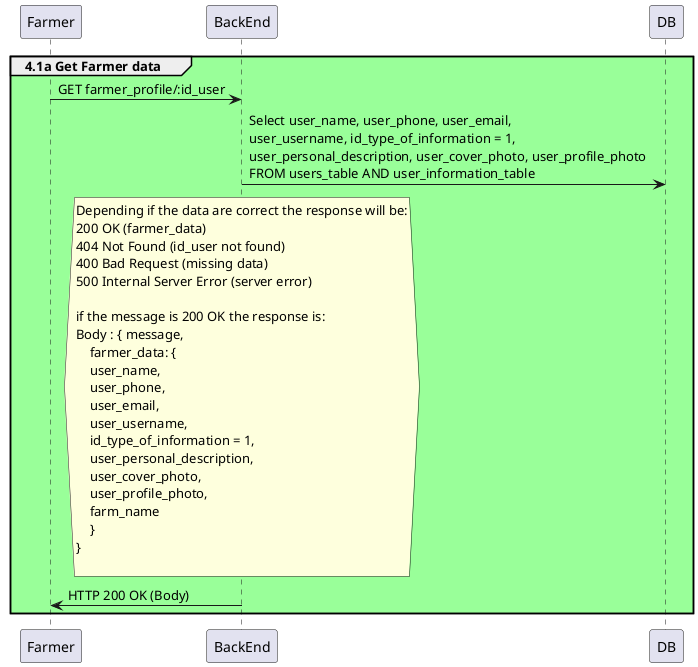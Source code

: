 @startuml

group #99FF99 4.1a Get Farmer data

    Farmer -> BackEnd:  GET farmer_profile/:id_user

    BackEnd -> DB: Select user_name, user_phone, user_email, \nuser_username, id_type_of_information = 1, \nuser_personal_description, user_cover_photo, user_profile_photo \nFROM users_table AND user_information_table

    hnote over BackEnd
        Depending if the data are correct the response will be:
        200 OK (farmer_data)
        404 Not Found (id_user not found)
        400 Bad Request (missing data)
        500 Internal Server Error (server error)

        if the message is 200 OK the response is:
        Body : { message,
            farmer_data: {
            user_name,
            user_phone,
            user_email,
            user_username,  
            id_type_of_information = 1,
            user_personal_description,
            user_cover_photo,
            user_profile_photo, 
            farm_name
            } 
        }

    endnote

    BackEnd -> Farmer: HTTP 200 OK (Body)

end group

@enduml